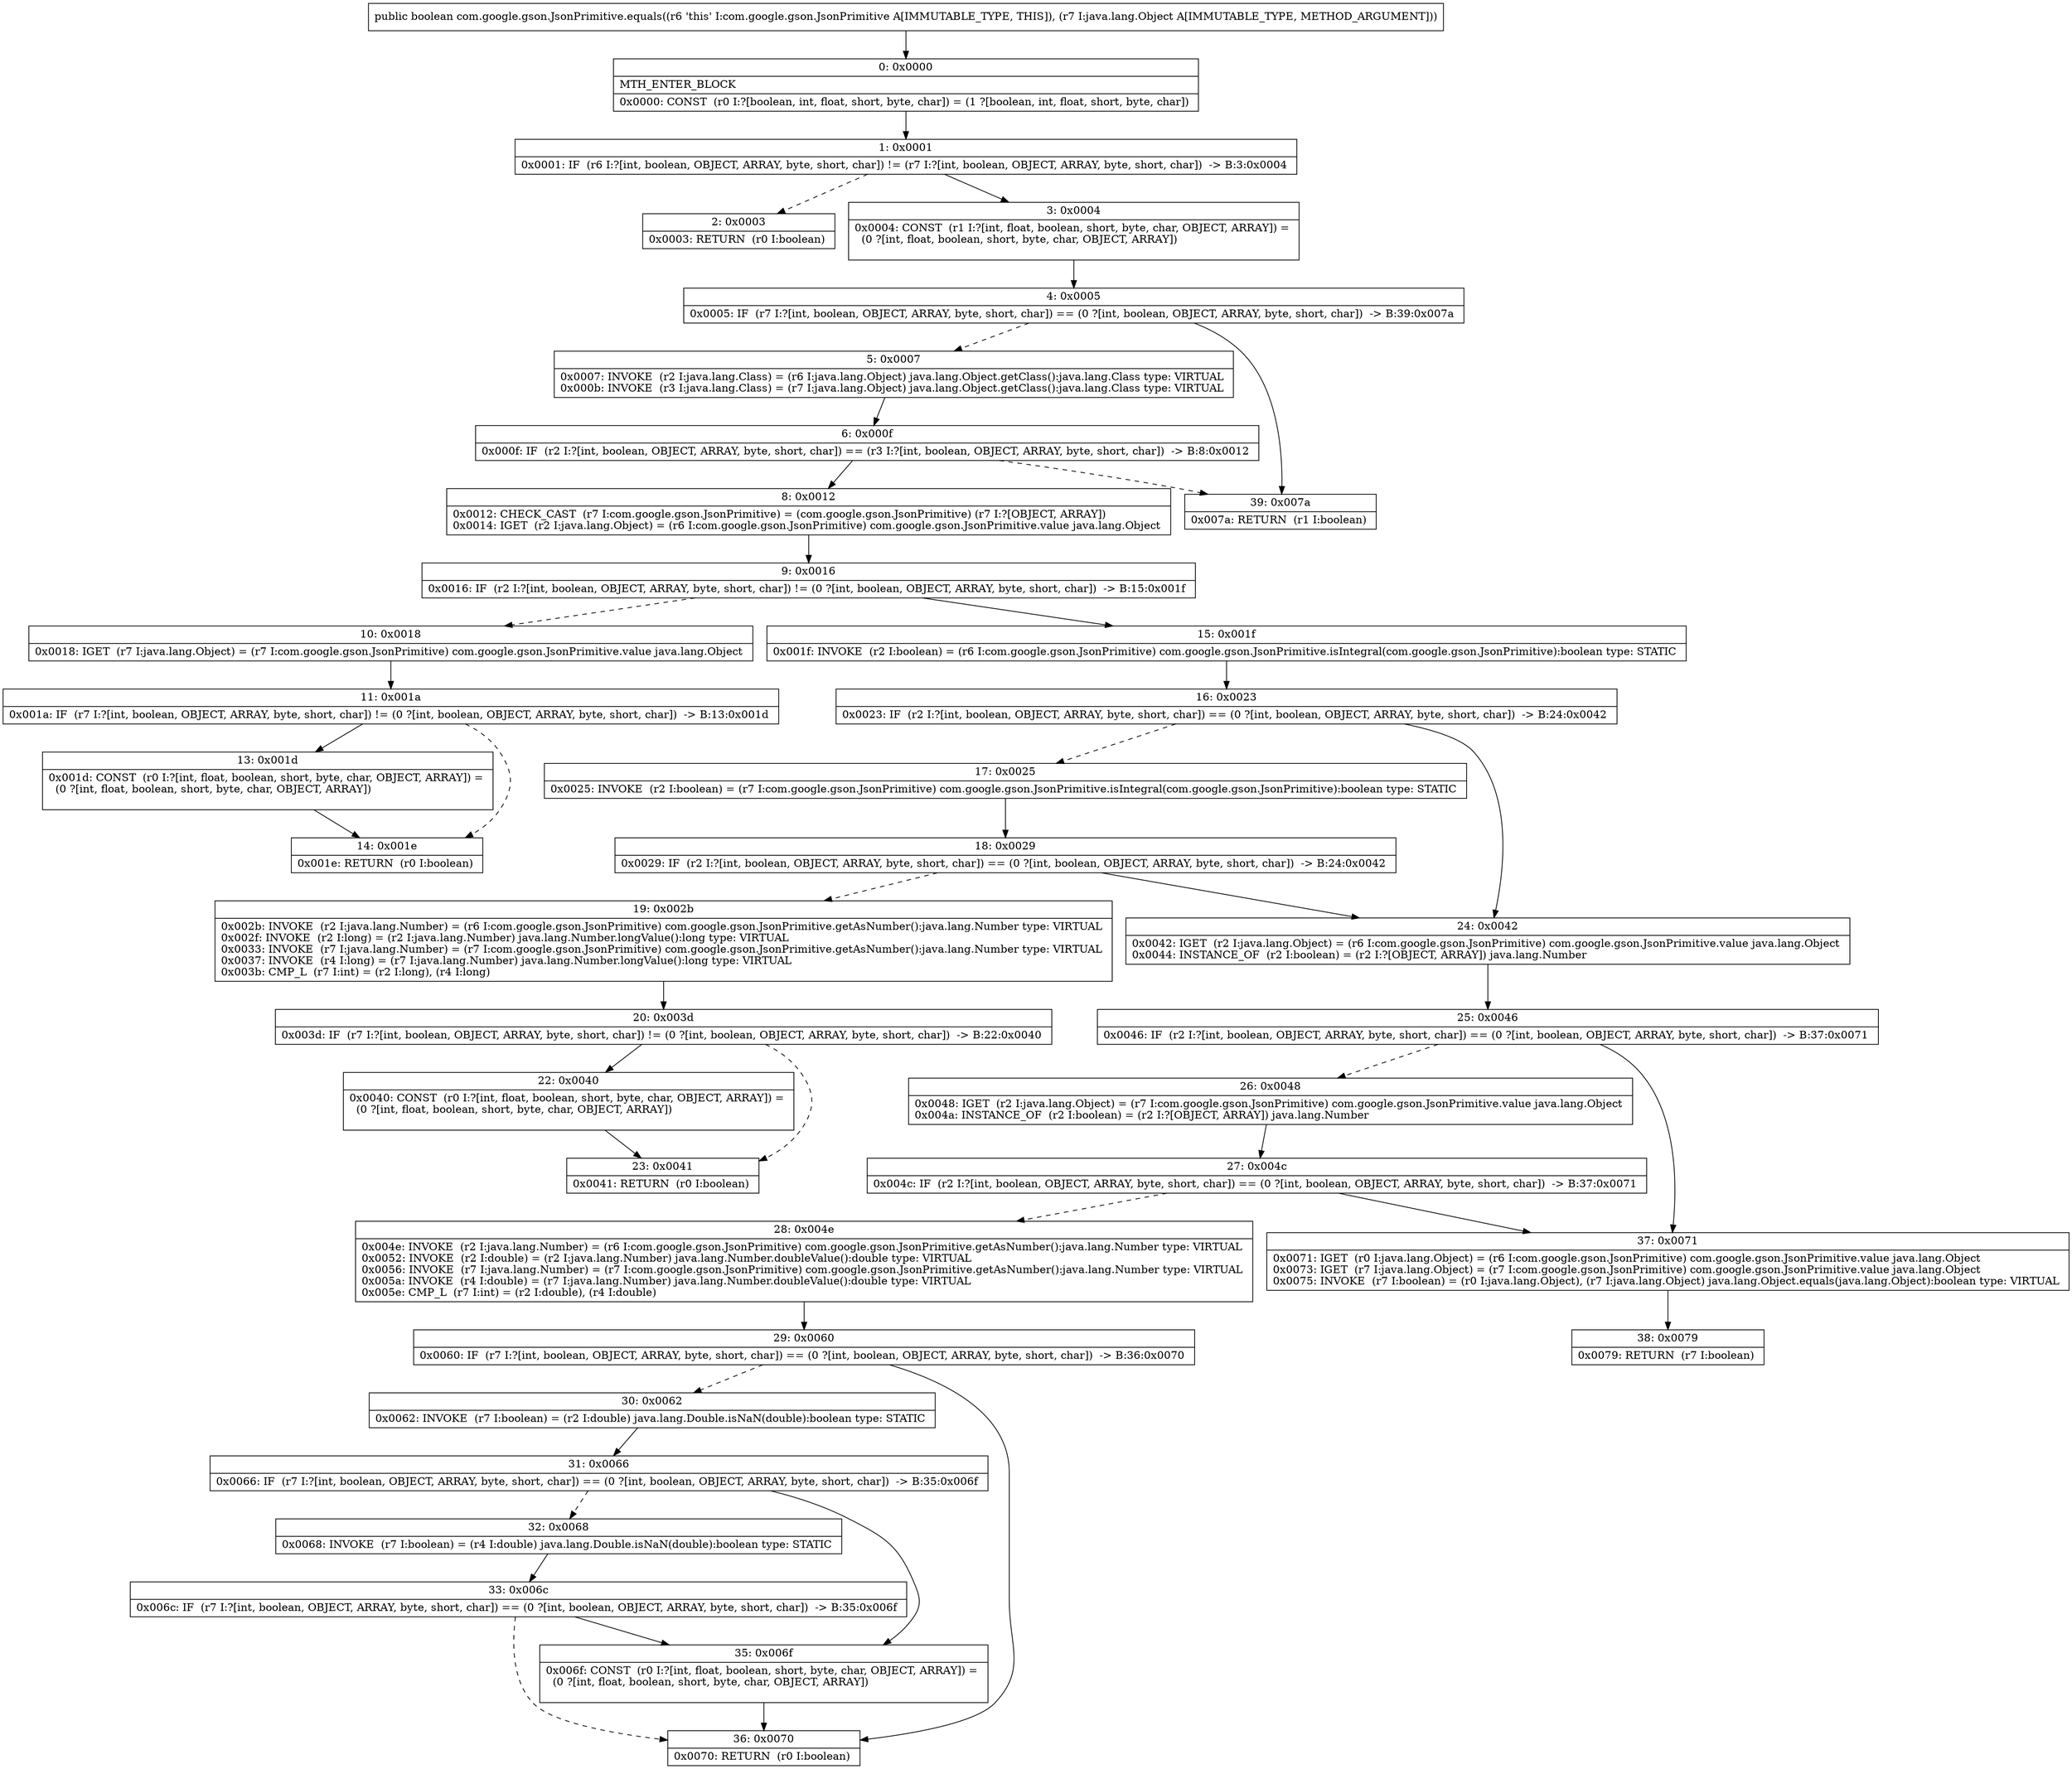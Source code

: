 digraph "CFG forcom.google.gson.JsonPrimitive.equals(Ljava\/lang\/Object;)Z" {
Node_0 [shape=record,label="{0\:\ 0x0000|MTH_ENTER_BLOCK\l|0x0000: CONST  (r0 I:?[boolean, int, float, short, byte, char]) = (1 ?[boolean, int, float, short, byte, char]) \l}"];
Node_1 [shape=record,label="{1\:\ 0x0001|0x0001: IF  (r6 I:?[int, boolean, OBJECT, ARRAY, byte, short, char]) != (r7 I:?[int, boolean, OBJECT, ARRAY, byte, short, char])  \-\> B:3:0x0004 \l}"];
Node_2 [shape=record,label="{2\:\ 0x0003|0x0003: RETURN  (r0 I:boolean) \l}"];
Node_3 [shape=record,label="{3\:\ 0x0004|0x0004: CONST  (r1 I:?[int, float, boolean, short, byte, char, OBJECT, ARRAY]) = \l  (0 ?[int, float, boolean, short, byte, char, OBJECT, ARRAY])\l \l}"];
Node_4 [shape=record,label="{4\:\ 0x0005|0x0005: IF  (r7 I:?[int, boolean, OBJECT, ARRAY, byte, short, char]) == (0 ?[int, boolean, OBJECT, ARRAY, byte, short, char])  \-\> B:39:0x007a \l}"];
Node_5 [shape=record,label="{5\:\ 0x0007|0x0007: INVOKE  (r2 I:java.lang.Class) = (r6 I:java.lang.Object) java.lang.Object.getClass():java.lang.Class type: VIRTUAL \l0x000b: INVOKE  (r3 I:java.lang.Class) = (r7 I:java.lang.Object) java.lang.Object.getClass():java.lang.Class type: VIRTUAL \l}"];
Node_6 [shape=record,label="{6\:\ 0x000f|0x000f: IF  (r2 I:?[int, boolean, OBJECT, ARRAY, byte, short, char]) == (r3 I:?[int, boolean, OBJECT, ARRAY, byte, short, char])  \-\> B:8:0x0012 \l}"];
Node_8 [shape=record,label="{8\:\ 0x0012|0x0012: CHECK_CAST  (r7 I:com.google.gson.JsonPrimitive) = (com.google.gson.JsonPrimitive) (r7 I:?[OBJECT, ARRAY]) \l0x0014: IGET  (r2 I:java.lang.Object) = (r6 I:com.google.gson.JsonPrimitive) com.google.gson.JsonPrimitive.value java.lang.Object \l}"];
Node_9 [shape=record,label="{9\:\ 0x0016|0x0016: IF  (r2 I:?[int, boolean, OBJECT, ARRAY, byte, short, char]) != (0 ?[int, boolean, OBJECT, ARRAY, byte, short, char])  \-\> B:15:0x001f \l}"];
Node_10 [shape=record,label="{10\:\ 0x0018|0x0018: IGET  (r7 I:java.lang.Object) = (r7 I:com.google.gson.JsonPrimitive) com.google.gson.JsonPrimitive.value java.lang.Object \l}"];
Node_11 [shape=record,label="{11\:\ 0x001a|0x001a: IF  (r7 I:?[int, boolean, OBJECT, ARRAY, byte, short, char]) != (0 ?[int, boolean, OBJECT, ARRAY, byte, short, char])  \-\> B:13:0x001d \l}"];
Node_13 [shape=record,label="{13\:\ 0x001d|0x001d: CONST  (r0 I:?[int, float, boolean, short, byte, char, OBJECT, ARRAY]) = \l  (0 ?[int, float, boolean, short, byte, char, OBJECT, ARRAY])\l \l}"];
Node_14 [shape=record,label="{14\:\ 0x001e|0x001e: RETURN  (r0 I:boolean) \l}"];
Node_15 [shape=record,label="{15\:\ 0x001f|0x001f: INVOKE  (r2 I:boolean) = (r6 I:com.google.gson.JsonPrimitive) com.google.gson.JsonPrimitive.isIntegral(com.google.gson.JsonPrimitive):boolean type: STATIC \l}"];
Node_16 [shape=record,label="{16\:\ 0x0023|0x0023: IF  (r2 I:?[int, boolean, OBJECT, ARRAY, byte, short, char]) == (0 ?[int, boolean, OBJECT, ARRAY, byte, short, char])  \-\> B:24:0x0042 \l}"];
Node_17 [shape=record,label="{17\:\ 0x0025|0x0025: INVOKE  (r2 I:boolean) = (r7 I:com.google.gson.JsonPrimitive) com.google.gson.JsonPrimitive.isIntegral(com.google.gson.JsonPrimitive):boolean type: STATIC \l}"];
Node_18 [shape=record,label="{18\:\ 0x0029|0x0029: IF  (r2 I:?[int, boolean, OBJECT, ARRAY, byte, short, char]) == (0 ?[int, boolean, OBJECT, ARRAY, byte, short, char])  \-\> B:24:0x0042 \l}"];
Node_19 [shape=record,label="{19\:\ 0x002b|0x002b: INVOKE  (r2 I:java.lang.Number) = (r6 I:com.google.gson.JsonPrimitive) com.google.gson.JsonPrimitive.getAsNumber():java.lang.Number type: VIRTUAL \l0x002f: INVOKE  (r2 I:long) = (r2 I:java.lang.Number) java.lang.Number.longValue():long type: VIRTUAL \l0x0033: INVOKE  (r7 I:java.lang.Number) = (r7 I:com.google.gson.JsonPrimitive) com.google.gson.JsonPrimitive.getAsNumber():java.lang.Number type: VIRTUAL \l0x0037: INVOKE  (r4 I:long) = (r7 I:java.lang.Number) java.lang.Number.longValue():long type: VIRTUAL \l0x003b: CMP_L  (r7 I:int) = (r2 I:long), (r4 I:long) \l}"];
Node_20 [shape=record,label="{20\:\ 0x003d|0x003d: IF  (r7 I:?[int, boolean, OBJECT, ARRAY, byte, short, char]) != (0 ?[int, boolean, OBJECT, ARRAY, byte, short, char])  \-\> B:22:0x0040 \l}"];
Node_22 [shape=record,label="{22\:\ 0x0040|0x0040: CONST  (r0 I:?[int, float, boolean, short, byte, char, OBJECT, ARRAY]) = \l  (0 ?[int, float, boolean, short, byte, char, OBJECT, ARRAY])\l \l}"];
Node_23 [shape=record,label="{23\:\ 0x0041|0x0041: RETURN  (r0 I:boolean) \l}"];
Node_24 [shape=record,label="{24\:\ 0x0042|0x0042: IGET  (r2 I:java.lang.Object) = (r6 I:com.google.gson.JsonPrimitive) com.google.gson.JsonPrimitive.value java.lang.Object \l0x0044: INSTANCE_OF  (r2 I:boolean) = (r2 I:?[OBJECT, ARRAY]) java.lang.Number \l}"];
Node_25 [shape=record,label="{25\:\ 0x0046|0x0046: IF  (r2 I:?[int, boolean, OBJECT, ARRAY, byte, short, char]) == (0 ?[int, boolean, OBJECT, ARRAY, byte, short, char])  \-\> B:37:0x0071 \l}"];
Node_26 [shape=record,label="{26\:\ 0x0048|0x0048: IGET  (r2 I:java.lang.Object) = (r7 I:com.google.gson.JsonPrimitive) com.google.gson.JsonPrimitive.value java.lang.Object \l0x004a: INSTANCE_OF  (r2 I:boolean) = (r2 I:?[OBJECT, ARRAY]) java.lang.Number \l}"];
Node_27 [shape=record,label="{27\:\ 0x004c|0x004c: IF  (r2 I:?[int, boolean, OBJECT, ARRAY, byte, short, char]) == (0 ?[int, boolean, OBJECT, ARRAY, byte, short, char])  \-\> B:37:0x0071 \l}"];
Node_28 [shape=record,label="{28\:\ 0x004e|0x004e: INVOKE  (r2 I:java.lang.Number) = (r6 I:com.google.gson.JsonPrimitive) com.google.gson.JsonPrimitive.getAsNumber():java.lang.Number type: VIRTUAL \l0x0052: INVOKE  (r2 I:double) = (r2 I:java.lang.Number) java.lang.Number.doubleValue():double type: VIRTUAL \l0x0056: INVOKE  (r7 I:java.lang.Number) = (r7 I:com.google.gson.JsonPrimitive) com.google.gson.JsonPrimitive.getAsNumber():java.lang.Number type: VIRTUAL \l0x005a: INVOKE  (r4 I:double) = (r7 I:java.lang.Number) java.lang.Number.doubleValue():double type: VIRTUAL \l0x005e: CMP_L  (r7 I:int) = (r2 I:double), (r4 I:double) \l}"];
Node_29 [shape=record,label="{29\:\ 0x0060|0x0060: IF  (r7 I:?[int, boolean, OBJECT, ARRAY, byte, short, char]) == (0 ?[int, boolean, OBJECT, ARRAY, byte, short, char])  \-\> B:36:0x0070 \l}"];
Node_30 [shape=record,label="{30\:\ 0x0062|0x0062: INVOKE  (r7 I:boolean) = (r2 I:double) java.lang.Double.isNaN(double):boolean type: STATIC \l}"];
Node_31 [shape=record,label="{31\:\ 0x0066|0x0066: IF  (r7 I:?[int, boolean, OBJECT, ARRAY, byte, short, char]) == (0 ?[int, boolean, OBJECT, ARRAY, byte, short, char])  \-\> B:35:0x006f \l}"];
Node_32 [shape=record,label="{32\:\ 0x0068|0x0068: INVOKE  (r7 I:boolean) = (r4 I:double) java.lang.Double.isNaN(double):boolean type: STATIC \l}"];
Node_33 [shape=record,label="{33\:\ 0x006c|0x006c: IF  (r7 I:?[int, boolean, OBJECT, ARRAY, byte, short, char]) == (0 ?[int, boolean, OBJECT, ARRAY, byte, short, char])  \-\> B:35:0x006f \l}"];
Node_35 [shape=record,label="{35\:\ 0x006f|0x006f: CONST  (r0 I:?[int, float, boolean, short, byte, char, OBJECT, ARRAY]) = \l  (0 ?[int, float, boolean, short, byte, char, OBJECT, ARRAY])\l \l}"];
Node_36 [shape=record,label="{36\:\ 0x0070|0x0070: RETURN  (r0 I:boolean) \l}"];
Node_37 [shape=record,label="{37\:\ 0x0071|0x0071: IGET  (r0 I:java.lang.Object) = (r6 I:com.google.gson.JsonPrimitive) com.google.gson.JsonPrimitive.value java.lang.Object \l0x0073: IGET  (r7 I:java.lang.Object) = (r7 I:com.google.gson.JsonPrimitive) com.google.gson.JsonPrimitive.value java.lang.Object \l0x0075: INVOKE  (r7 I:boolean) = (r0 I:java.lang.Object), (r7 I:java.lang.Object) java.lang.Object.equals(java.lang.Object):boolean type: VIRTUAL \l}"];
Node_38 [shape=record,label="{38\:\ 0x0079|0x0079: RETURN  (r7 I:boolean) \l}"];
Node_39 [shape=record,label="{39\:\ 0x007a|0x007a: RETURN  (r1 I:boolean) \l}"];
MethodNode[shape=record,label="{public boolean com.google.gson.JsonPrimitive.equals((r6 'this' I:com.google.gson.JsonPrimitive A[IMMUTABLE_TYPE, THIS]), (r7 I:java.lang.Object A[IMMUTABLE_TYPE, METHOD_ARGUMENT])) }"];
MethodNode -> Node_0;
Node_0 -> Node_1;
Node_1 -> Node_2[style=dashed];
Node_1 -> Node_3;
Node_3 -> Node_4;
Node_4 -> Node_5[style=dashed];
Node_4 -> Node_39;
Node_5 -> Node_6;
Node_6 -> Node_8;
Node_6 -> Node_39[style=dashed];
Node_8 -> Node_9;
Node_9 -> Node_10[style=dashed];
Node_9 -> Node_15;
Node_10 -> Node_11;
Node_11 -> Node_13;
Node_11 -> Node_14[style=dashed];
Node_13 -> Node_14;
Node_15 -> Node_16;
Node_16 -> Node_17[style=dashed];
Node_16 -> Node_24;
Node_17 -> Node_18;
Node_18 -> Node_19[style=dashed];
Node_18 -> Node_24;
Node_19 -> Node_20;
Node_20 -> Node_22;
Node_20 -> Node_23[style=dashed];
Node_22 -> Node_23;
Node_24 -> Node_25;
Node_25 -> Node_26[style=dashed];
Node_25 -> Node_37;
Node_26 -> Node_27;
Node_27 -> Node_28[style=dashed];
Node_27 -> Node_37;
Node_28 -> Node_29;
Node_29 -> Node_30[style=dashed];
Node_29 -> Node_36;
Node_30 -> Node_31;
Node_31 -> Node_32[style=dashed];
Node_31 -> Node_35;
Node_32 -> Node_33;
Node_33 -> Node_35;
Node_33 -> Node_36[style=dashed];
Node_35 -> Node_36;
Node_37 -> Node_38;
}


